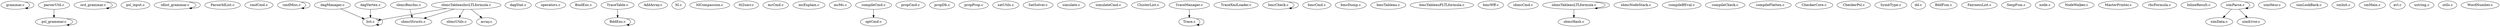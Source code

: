 digraph G {
    subgraph 1 {
        graph [ label=src ];
        subgraph 230 {
            graph [ label=nusmv ];
            subgraph 231 {
                graph [ label=src ];
                subgraph 232 {
                    graph [ label=parser ];
                    246 [ label="grammar.c",metric1=4 ];
                    248 [ label="parserUtil.c",metric1=17 ];
                    subgraph 233 {
                        graph [ label=ord ];
                        234 [ label="ord_grammar.c",metric1=5 ];
                    }
                    subgraph 237 {
                        graph [ label=psl ];
                        238 [ label="psl_grammar.c",metric1=4 ];
                        239 [ label="psl_input.c",metric1=1 ];
                    }
                    subgraph 242 {
                        graph [ label=idlist ];
                        243 [ label="idlist_grammar.c",metric1=5 ];
                        245 [ label="ParserIdList.c",metric1=1 ];
                    }
                }
                subgraph 254 {
                    graph [ label=cmd ];
                    255 [ label="cmdCmd.c",metric1=5 ];
                    257 [ label="cmdMisc.c",metric1=12 ];
                }
                subgraph 258 {
                    graph [ label=dag ];
                    262 [ label="dagManager.c",metric1=1 ];
                    263 [ label="dagStat.c",metric1=1 ];
                    264 [ label="dagVertex.c",metric1=2 ];
                }
                subgraph 265 {
                    graph [ label=enc ];
                    267 [ label="operators.c",metric1=1 ];
                    subgraph 271 {
                        graph [ label=bool ];
                        272 [ label="BoolEnc.c",metric1=2 ];
                    }
                    subgraph 273 {
                        graph [ label=bdd ];
                        274 [ label="BddEnc.c",metric1=7 ];
                    }
                    subgraph 278 {
                        graph [ label=utils ];
                        279 [ label="AddArray.c",metric1=1 ];
                    }
                }
                subgraph 281 {
                    graph [ label=ltl ];
                    284 [ label="ltl.c",metric1=2 ];
                    285 [ label="ltlCompassion.c",metric1=1 ];
                    subgraph 282 {
                        graph [ label=ltl2smv ];
                        283 [ label="ltl2smv.c",metric1=1 ];
                    }
                }
                subgraph 287 {
                    graph [ label=mc ];
                    289 [ label="mcCmd.c",metric1=1 ];
                    291 [ label="mcExplain.c",metric1=2 ];
                    293 [ label="mcMc.c",metric1=3 ];
                }
                subgraph 294 {
                    graph [ label=opt ];
                    295 [ label="optCmd.c",metric1=10 ];
                }
                subgraph 296 {
                    graph [ label=prop ];
                    297 [ label="propCmd.c",metric1=1 ];
                    298 [ label="propDb.c",metric1=7 ];
                    299 [ label="propProp.c",metric1=4 ];
                }
                subgraph 300 {
                    graph [ label=sat ];
                    303 [ label="satUtils.c",metric1=1 ];
                    304 [ label="SatSolver.c",metric1=1 ];
                }
                subgraph 306 {
                    graph [ label=simulate ];
                    307 [ label="simulate.c",metric1=1 ];
                    308 [ label="simulateCmd.c",metric1=1 ];
                }
                subgraph 310 {
                    graph [ label=trans ];
                    subgraph 311 {
                        graph [ label=bdd ];
                        314 [ label="ClusterList.c",metric1=4 ];
                    }
                }
                subgraph 318 {
                    graph [ label=trace ];
                    320 [ label="Trace.c",metric1=5 ];
                    321 [ label="TraceManager.c",metric1=1 ];
                    subgraph 323 {
                        graph [ label=plugins ];
                        326 [ label="TraceTable.c",metric1=1 ];
                        328 [ label="TraceXmlLoader.c",metric1=1 ];
                    }
                }
                subgraph 329 {
                    graph [ label=bmc ];
                    342 [ label="bmcCheck.c",metric1=5 ];
                    343 [ label="bmcCmd.c",metric1=6 ];
                    345 [ label="bmcDump.c",metric1=3 ];
                    348 [ label="bmcTableau.c",metric1=1 ];
                    350 [ label="bmcTableauPLTLformula.c",metric1=1 ];
                    353 [ label="bmcWff.c",metric1=1 ];
                    subgraph 330 {
                        graph [ label=sbmc ];
                        332 [ label="sbmcCmd.c",metric1=8 ];
                        334 [ label="sbmcHash.c",metric1=1 ];
                        335 [ label="sbmcNodeStack.c",metric1=1 ];
                        336 [ label="sbmcTableauLTLformula.c",metric1=16 ];
                        337 [ label="sbmcStructs.c",metric1=2 ];
                        338 [ label="sbmcUtils.c",metric1=2 ];
                        340 [ label="sbmcBmcInc.c",metric1=1 ];
                        11144 [ label="sbmcTableauIncLTLformula.c",metric1=2 ];
                    }
                }
                subgraph 354 {
                    graph [ label=compile ];
                    363 [ label="compileBEval.c",metric1=1 ];
                    364 [ label="compileCheck.c",metric1=1 ];
                    365 [ label="compileCmd.c",metric1=6 ];
                    367 [ label="compileFlatten.c",metric1=1 ];
                    subgraph 355 {
                        graph [ label=type_checking ];
                        subgraph 357 {
                            graph [ label=checkers ];
                            359 [ label="CheckerCore.c",metric1=1 ];
                            361 [ label="CheckerPsl.c",metric1=2 ];
                        }
                    }
                    subgraph 370 {
                        graph [ label=symb_table ];
                        375 [ label="SymbType.c",metric1=0 ];
                    }
                }
                subgraph 377 {
                    graph [ label=dd ];
                    378 [ label="dd.c",metric1=11 ];
                }
                subgraph 380 {
                    graph [ label=fsm ];
                    subgraph 382 {
                        graph [ label=bdd ];
                        383 [ label="BddFsm.c",metric1=3 ];
                        385 [ label="FairnessList.c",metric1=1 ];
                    }
                    subgraph 386 {
                        graph [ label=sexp ];
                        387 [ label="SexpFsm.c",metric1=1 ];
                    }
                }
                subgraph 390 {
                    graph [ label="node" ];
                    397 [ label="node.c",metric1=2 ];
                    399 [ label="NodeWalker.c",metric1=1 ];
                    subgraph 391 {
                        graph [ label=printers ];
                        392 [ label="MasterPrinter.c",metric1=6 ];
                    }
                }
                subgraph 400 {
                    graph [ label=rbc ];
                    404 [ label="rbcFormula.c",metric1=1 ];
                    412 [ label="InlineResult.c",metric1=1 ];
                }
                subgraph 415 {
                    graph [ label=sim ];
                    418 [ label="simData.c",metric1=4 ];
                    419 [ label="simHeur.c",metric1=2 ];
                    420 [ label="simLookBack.c",metric1=1 ];
                    423 [ label="simParse.c",metric1=4 ];
                    446 [ label="simError.c",metric1=2 ];
                }
                subgraph 427 {
                    graph [ label=sm ];
                    428 [ label="smInit.c",metric1=2 ];
                    443 [ label="smMain.c",metric1=6 ];
                }
                subgraph 429 {
                    graph [ label=utils ];
                    430 [ label="array.c",metric1=2 ];
                    432 [ label="avl.c",metric1=2 ];
                    435 [ label="list.c",metric1=15 ];
                    438 [ label="ustring.c",metric1=1 ];
                    439 [ label="utils.c",metric1=3 ];
                    442 [ label="WordNumber.c",metric1=1 ];
                }
            }
        }
    }
    342 -> 342;
    248 -> 238;
    320 -> 320;
    234 -> 234;
    264 -> 435;
    321 -> 320;
    246 -> 246;
    365 -> 295;
    238 -> 238;
    11144 -> 337;
    11144 -> 338;
    11144 -> 430;
    11144 -> 435;
    340 -> 337;
    243 -> 243;
    336 -> 336;
    336 -> 334;
    423 -> 423;
    423 -> 446;
    423 -> 418;
    262 -> 435;
    257 -> 257;
    435 -> 435;
    274 -> 274;
    326 -> 274;
}
